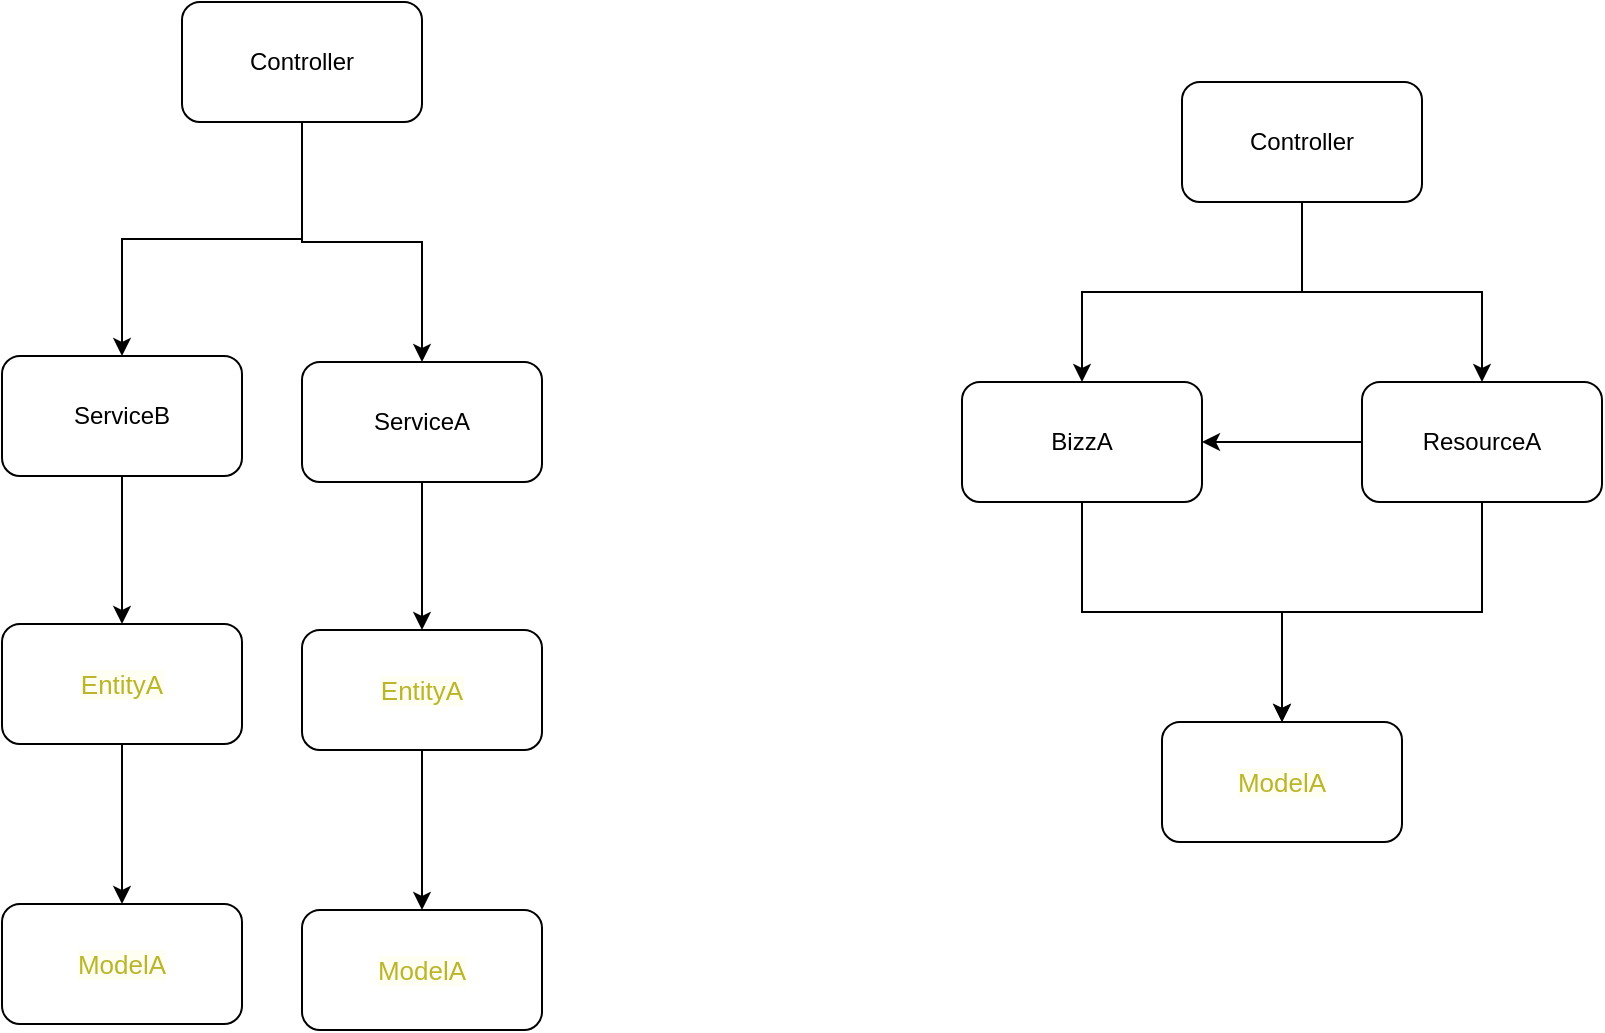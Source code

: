 <mxfile version="16.6.1" type="github">
  <diagram id="gybayWOibYsTSD4ibpMv" name="Page-1">
    <mxGraphModel dx="3231" dy="1162" grid="1" gridSize="10" guides="1" tooltips="1" connect="1" arrows="1" fold="1" page="1" pageScale="1" pageWidth="1169" pageHeight="827" math="0" shadow="0">
      <root>
        <mxCell id="0" />
        <mxCell id="1" parent="0" />
        <mxCell id="n6PQA_FdskBKnV7hcxYY-3" value="" style="edgeStyle=orthogonalEdgeStyle;rounded=0;orthogonalLoop=1;jettySize=auto;html=1;" edge="1" parent="1" source="n6PQA_FdskBKnV7hcxYY-1" target="n6PQA_FdskBKnV7hcxYY-2">
          <mxGeometry relative="1" as="geometry" />
        </mxCell>
        <mxCell id="n6PQA_FdskBKnV7hcxYY-24" style="edgeStyle=orthogonalEdgeStyle;rounded=0;orthogonalLoop=1;jettySize=auto;html=1;" edge="1" parent="1" source="n6PQA_FdskBKnV7hcxYY-1" target="n6PQA_FdskBKnV7hcxYY-20">
          <mxGeometry relative="1" as="geometry" />
        </mxCell>
        <mxCell id="n6PQA_FdskBKnV7hcxYY-1" value="Controller" style="rounded=1;whiteSpace=wrap;html=1;" vertex="1" parent="1">
          <mxGeometry x="-100" y="40" width="120" height="60" as="geometry" />
        </mxCell>
        <mxCell id="n6PQA_FdskBKnV7hcxYY-4" style="edgeStyle=orthogonalEdgeStyle;rounded=0;orthogonalLoop=1;jettySize=auto;html=1;entryX=0.5;entryY=0;entryDx=0;entryDy=0;" edge="1" parent="1" source="n6PQA_FdskBKnV7hcxYY-2" target="n6PQA_FdskBKnV7hcxYY-5">
          <mxGeometry relative="1" as="geometry">
            <mxPoint x="20" y="360" as="targetPoint" />
          </mxGeometry>
        </mxCell>
        <mxCell id="n6PQA_FdskBKnV7hcxYY-2" value="ServiceA" style="rounded=1;whiteSpace=wrap;html=1;" vertex="1" parent="1">
          <mxGeometry x="-40" y="220" width="120" height="60" as="geometry" />
        </mxCell>
        <mxCell id="n6PQA_FdskBKnV7hcxYY-7" value="" style="edgeStyle=orthogonalEdgeStyle;rounded=0;orthogonalLoop=1;jettySize=auto;html=1;" edge="1" parent="1" source="n6PQA_FdskBKnV7hcxYY-5" target="n6PQA_FdskBKnV7hcxYY-6">
          <mxGeometry relative="1" as="geometry" />
        </mxCell>
        <mxCell id="n6PQA_FdskBKnV7hcxYY-5" value="&lt;span style=&quot;color: rgb(187 , 181 , 41) ; font-family: &amp;#34;verdana&amp;#34; , &amp;#34;arial&amp;#34; , &amp;#34;helvetica&amp;#34; , sans-serif ; font-size: 13px ; text-align: left ; background-color: rgb(254 , 254 , 242)&quot;&gt;EntityA&lt;/span&gt;" style="rounded=1;whiteSpace=wrap;html=1;" vertex="1" parent="1">
          <mxGeometry x="-40" y="354" width="120" height="60" as="geometry" />
        </mxCell>
        <mxCell id="n6PQA_FdskBKnV7hcxYY-6" value="&lt;span style=&quot;color: rgb(187 , 181 , 41) ; font-family: &amp;#34;verdana&amp;#34; , &amp;#34;arial&amp;#34; , &amp;#34;helvetica&amp;#34; , sans-serif ; font-size: 13px ; text-align: left ; background-color: rgb(254 , 254 , 242)&quot;&gt;ModelA&lt;/span&gt;" style="rounded=1;whiteSpace=wrap;html=1;" vertex="1" parent="1">
          <mxGeometry x="-40" y="494" width="120" height="60" as="geometry" />
        </mxCell>
        <mxCell id="n6PQA_FdskBKnV7hcxYY-8" value="" style="edgeStyle=orthogonalEdgeStyle;rounded=0;orthogonalLoop=1;jettySize=auto;html=1;" edge="1" parent="1" source="n6PQA_FdskBKnV7hcxYY-9" target="n6PQA_FdskBKnV7hcxYY-11">
          <mxGeometry relative="1" as="geometry" />
        </mxCell>
        <mxCell id="n6PQA_FdskBKnV7hcxYY-15" style="edgeStyle=orthogonalEdgeStyle;rounded=0;orthogonalLoop=1;jettySize=auto;html=1;entryX=0.5;entryY=0;entryDx=0;entryDy=0;exitX=0.5;exitY=1;exitDx=0;exitDy=0;" edge="1" parent="1" source="n6PQA_FdskBKnV7hcxYY-9" target="n6PQA_FdskBKnV7hcxYY-16">
          <mxGeometry relative="1" as="geometry">
            <mxPoint x="460" y="230" as="targetPoint" />
            <Array as="points">
              <mxPoint x="460" y="185" />
              <mxPoint x="550" y="185" />
            </Array>
          </mxGeometry>
        </mxCell>
        <mxCell id="n6PQA_FdskBKnV7hcxYY-9" value="Controller" style="rounded=1;whiteSpace=wrap;html=1;" vertex="1" parent="1">
          <mxGeometry x="400" y="80" width="120" height="60" as="geometry" />
        </mxCell>
        <mxCell id="n6PQA_FdskBKnV7hcxYY-10" style="edgeStyle=orthogonalEdgeStyle;rounded=0;orthogonalLoop=1;jettySize=auto;html=1;entryX=0.5;entryY=0;entryDx=0;entryDy=0;" edge="1" parent="1" source="n6PQA_FdskBKnV7hcxYY-11" target="n6PQA_FdskBKnV7hcxYY-13">
          <mxGeometry relative="1" as="geometry">
            <mxPoint x="350" y="370" as="targetPoint" />
          </mxGeometry>
        </mxCell>
        <mxCell id="n6PQA_FdskBKnV7hcxYY-11" value="BizzA" style="rounded=1;whiteSpace=wrap;html=1;" vertex="1" parent="1">
          <mxGeometry x="290" y="230" width="120" height="60" as="geometry" />
        </mxCell>
        <mxCell id="n6PQA_FdskBKnV7hcxYY-13" value="&lt;span style=&quot;color: rgb(187 , 181 , 41) ; font-family: &amp;#34;verdana&amp;#34; , &amp;#34;arial&amp;#34; , &amp;#34;helvetica&amp;#34; , sans-serif ; font-size: 13px ; text-align: left ; background-color: rgb(254 , 254 , 242)&quot;&gt;ModelA&lt;/span&gt;" style="rounded=1;whiteSpace=wrap;html=1;" vertex="1" parent="1">
          <mxGeometry x="390" y="400" width="120" height="60" as="geometry" />
        </mxCell>
        <mxCell id="n6PQA_FdskBKnV7hcxYY-17" style="edgeStyle=orthogonalEdgeStyle;rounded=0;orthogonalLoop=1;jettySize=auto;html=1;" edge="1" parent="1" source="n6PQA_FdskBKnV7hcxYY-16" target="n6PQA_FdskBKnV7hcxYY-13">
          <mxGeometry relative="1" as="geometry" />
        </mxCell>
        <mxCell id="n6PQA_FdskBKnV7hcxYY-18" style="edgeStyle=orthogonalEdgeStyle;rounded=0;orthogonalLoop=1;jettySize=auto;html=1;entryX=1;entryY=0.5;entryDx=0;entryDy=0;" edge="1" parent="1" source="n6PQA_FdskBKnV7hcxYY-16" target="n6PQA_FdskBKnV7hcxYY-11">
          <mxGeometry relative="1" as="geometry" />
        </mxCell>
        <mxCell id="n6PQA_FdskBKnV7hcxYY-16" value="ResourceA" style="rounded=1;whiteSpace=wrap;html=1;" vertex="1" parent="1">
          <mxGeometry x="490" y="230" width="120" height="60" as="geometry" />
        </mxCell>
        <mxCell id="n6PQA_FdskBKnV7hcxYY-19" style="edgeStyle=orthogonalEdgeStyle;rounded=0;orthogonalLoop=1;jettySize=auto;html=1;entryX=0.5;entryY=0;entryDx=0;entryDy=0;" edge="1" parent="1" source="n6PQA_FdskBKnV7hcxYY-20" target="n6PQA_FdskBKnV7hcxYY-22">
          <mxGeometry relative="1" as="geometry">
            <mxPoint x="-130" y="357" as="targetPoint" />
          </mxGeometry>
        </mxCell>
        <mxCell id="n6PQA_FdskBKnV7hcxYY-20" value="ServiceB" style="rounded=1;whiteSpace=wrap;html=1;" vertex="1" parent="1">
          <mxGeometry x="-190" y="217" width="120" height="60" as="geometry" />
        </mxCell>
        <mxCell id="n6PQA_FdskBKnV7hcxYY-21" value="" style="edgeStyle=orthogonalEdgeStyle;rounded=0;orthogonalLoop=1;jettySize=auto;html=1;" edge="1" parent="1" source="n6PQA_FdskBKnV7hcxYY-22" target="n6PQA_FdskBKnV7hcxYY-23">
          <mxGeometry relative="1" as="geometry" />
        </mxCell>
        <mxCell id="n6PQA_FdskBKnV7hcxYY-22" value="&lt;span style=&quot;color: rgb(187 , 181 , 41) ; font-family: &amp;#34;verdana&amp;#34; , &amp;#34;arial&amp;#34; , &amp;#34;helvetica&amp;#34; , sans-serif ; font-size: 13px ; text-align: left ; background-color: rgb(254 , 254 , 242)&quot;&gt;EntityA&lt;/span&gt;" style="rounded=1;whiteSpace=wrap;html=1;" vertex="1" parent="1">
          <mxGeometry x="-190" y="351" width="120" height="60" as="geometry" />
        </mxCell>
        <mxCell id="n6PQA_FdskBKnV7hcxYY-23" value="&lt;span style=&quot;color: rgb(187 , 181 , 41) ; font-family: &amp;#34;verdana&amp;#34; , &amp;#34;arial&amp;#34; , &amp;#34;helvetica&amp;#34; , sans-serif ; font-size: 13px ; text-align: left ; background-color: rgb(254 , 254 , 242)&quot;&gt;ModelA&lt;/span&gt;" style="rounded=1;whiteSpace=wrap;html=1;" vertex="1" parent="1">
          <mxGeometry x="-190" y="491" width="120" height="60" as="geometry" />
        </mxCell>
      </root>
    </mxGraphModel>
  </diagram>
</mxfile>
